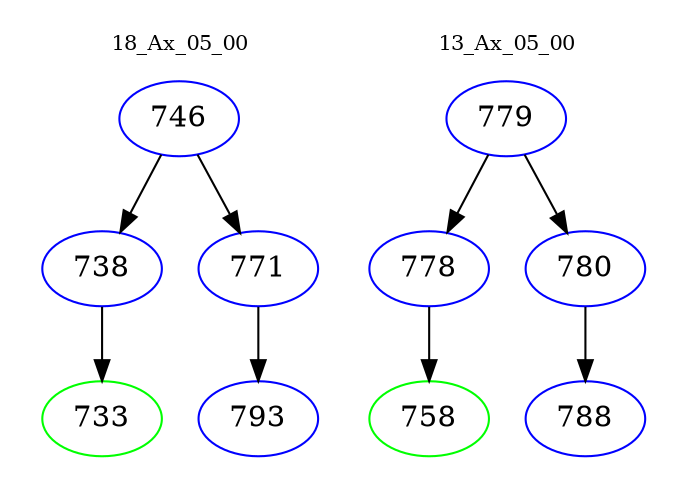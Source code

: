 digraph{
subgraph cluster_0 {
color = white
label = "18_Ax_05_00";
fontsize=10;
T0_746 [label="746", color="blue"]
T0_746 -> T0_738 [color="black"]
T0_738 [label="738", color="blue"]
T0_738 -> T0_733 [color="black"]
T0_733 [label="733", color="green"]
T0_746 -> T0_771 [color="black"]
T0_771 [label="771", color="blue"]
T0_771 -> T0_793 [color="black"]
T0_793 [label="793", color="blue"]
}
subgraph cluster_1 {
color = white
label = "13_Ax_05_00";
fontsize=10;
T1_779 [label="779", color="blue"]
T1_779 -> T1_778 [color="black"]
T1_778 [label="778", color="blue"]
T1_778 -> T1_758 [color="black"]
T1_758 [label="758", color="green"]
T1_779 -> T1_780 [color="black"]
T1_780 [label="780", color="blue"]
T1_780 -> T1_788 [color="black"]
T1_788 [label="788", color="blue"]
}
}
